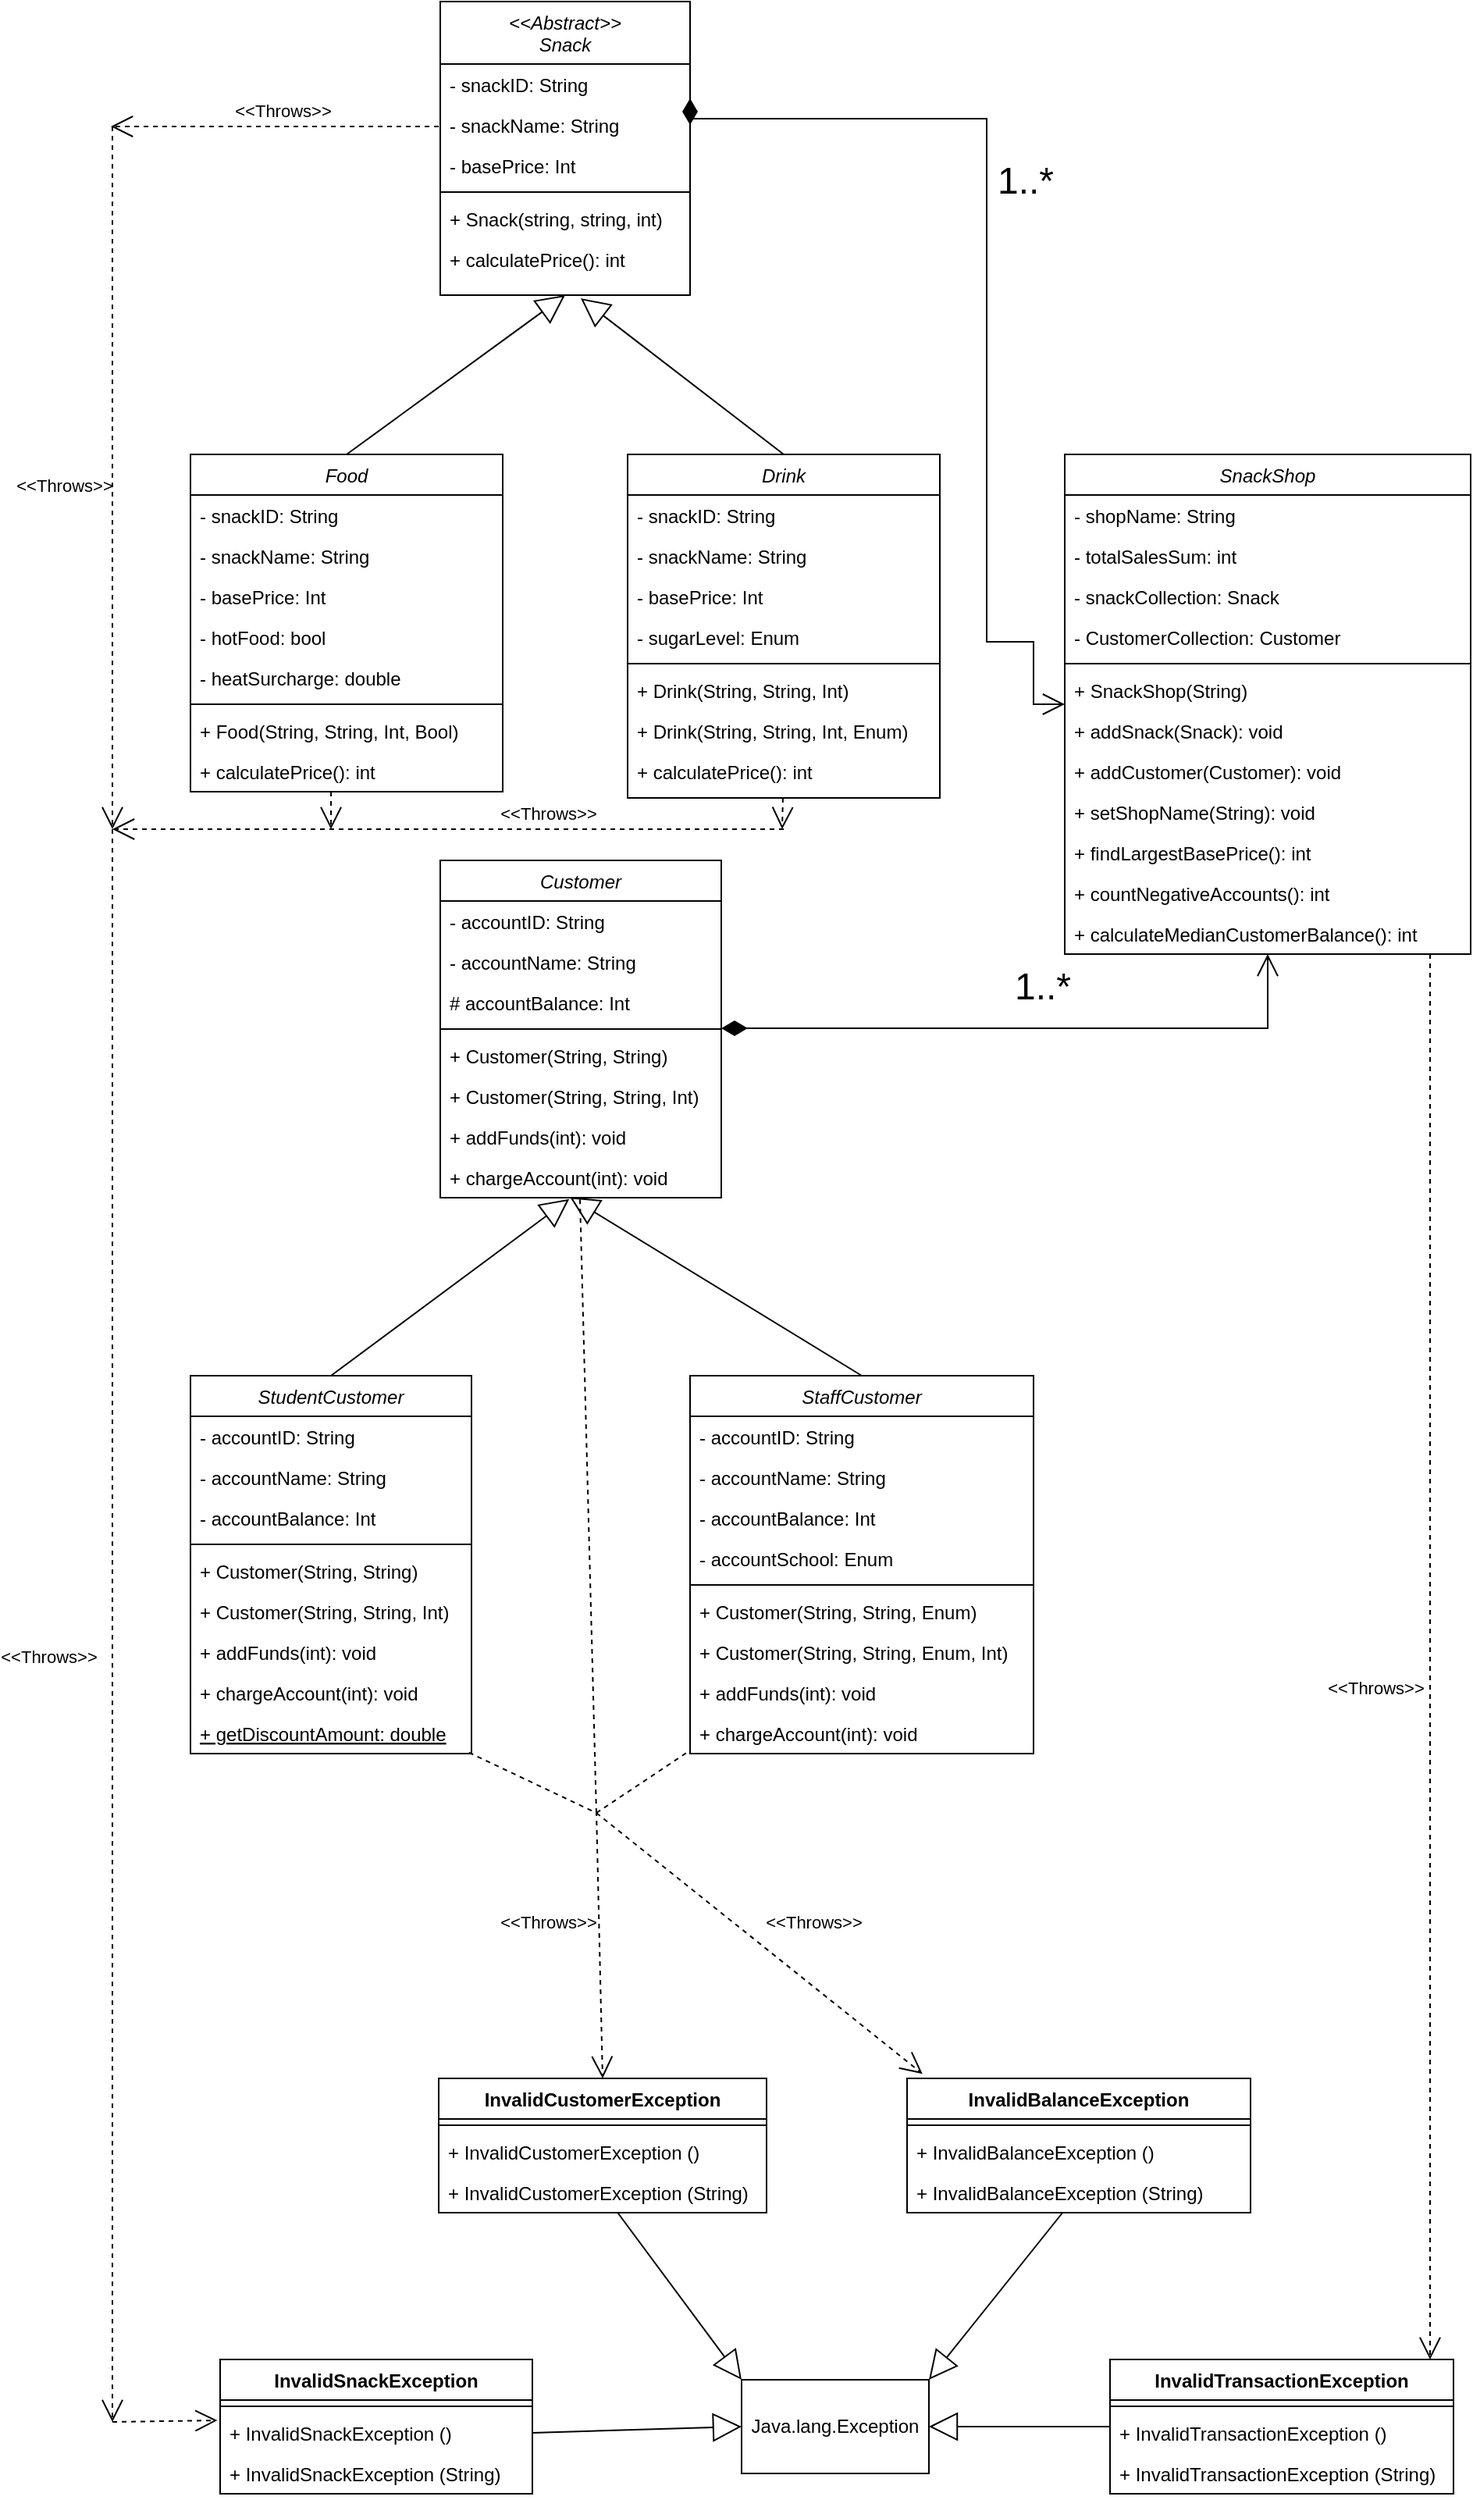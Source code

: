 <mxfile version="24.3.0" type="device">
  <diagram id="C5RBs43oDa-KdzZeNtuy" name="Page-1">
    <mxGraphModel dx="1009" dy="638" grid="1" gridSize="10" guides="1" tooltips="1" connect="1" arrows="1" fold="1" page="1" pageScale="1" pageWidth="1169" pageHeight="1654" math="0" shadow="0">
      <root>
        <mxCell id="WIyWlLk6GJQsqaUBKTNV-0" />
        <mxCell id="WIyWlLk6GJQsqaUBKTNV-1" parent="WIyWlLk6GJQsqaUBKTNV-0" />
        <mxCell id="zkfFHV4jXpPFQw0GAbJ--0" value="&lt;&lt;Abstract&gt;&gt;&#xa;Snack" style="swimlane;fontStyle=2;align=center;verticalAlign=top;childLayout=stackLayout;horizontal=1;startSize=40;horizontalStack=0;resizeParent=1;resizeLast=0;collapsible=1;marginBottom=0;rounded=0;shadow=0;strokeWidth=1;labelBackgroundColor=none;" parent="WIyWlLk6GJQsqaUBKTNV-1" vertex="1">
          <mxGeometry x="431" y="10" width="160" height="188" as="geometry">
            <mxRectangle x="230" y="140" width="160" height="26" as="alternateBounds" />
          </mxGeometry>
        </mxCell>
        <mxCell id="zkfFHV4jXpPFQw0GAbJ--2" value="- snackID: String" style="text;align=left;verticalAlign=top;spacingLeft=4;spacingRight=4;overflow=hidden;rotatable=0;points=[[0,0.5],[1,0.5]];portConstraint=eastwest;rounded=0;shadow=0;html=0;labelBackgroundColor=none;" parent="zkfFHV4jXpPFQw0GAbJ--0" vertex="1">
          <mxGeometry y="40" width="160" height="26" as="geometry" />
        </mxCell>
        <mxCell id="7hJ0WHRFvKS6Yq4wHTg0-6" value="- snackName: String" style="text;align=left;verticalAlign=top;spacingLeft=4;spacingRight=4;overflow=hidden;rotatable=0;points=[[0,0.5],[1,0.5]];portConstraint=eastwest;rounded=0;shadow=0;html=0;labelBackgroundColor=none;" parent="zkfFHV4jXpPFQw0GAbJ--0" vertex="1">
          <mxGeometry y="66" width="160" height="26" as="geometry" />
        </mxCell>
        <mxCell id="zkfFHV4jXpPFQw0GAbJ--3" value="- basePrice: Int" style="text;align=left;verticalAlign=top;spacingLeft=4;spacingRight=4;overflow=hidden;rotatable=0;points=[[0,0.5],[1,0.5]];portConstraint=eastwest;rounded=0;shadow=0;html=0;labelBackgroundColor=none;" parent="zkfFHV4jXpPFQw0GAbJ--0" vertex="1">
          <mxGeometry y="92" width="160" height="26" as="geometry" />
        </mxCell>
        <mxCell id="zkfFHV4jXpPFQw0GAbJ--4" value="" style="line;html=1;strokeWidth=1;align=left;verticalAlign=middle;spacingTop=-1;spacingLeft=3;spacingRight=3;rotatable=0;labelPosition=right;points=[];portConstraint=eastwest;labelBackgroundColor=none;" parent="zkfFHV4jXpPFQw0GAbJ--0" vertex="1">
          <mxGeometry y="118" width="160" height="8" as="geometry" />
        </mxCell>
        <mxCell id="7hJ0WHRFvKS6Yq4wHTg0-8" value="+ Snack(string, string, int)" style="text;align=left;verticalAlign=top;spacingLeft=4;spacingRight=4;overflow=hidden;rotatable=0;points=[[0,0.5],[1,0.5]];portConstraint=eastwest;labelBackgroundColor=none;" parent="zkfFHV4jXpPFQw0GAbJ--0" vertex="1">
          <mxGeometry y="126" width="160" height="26" as="geometry" />
        </mxCell>
        <mxCell id="7hJ0WHRFvKS6Yq4wHTg0-10" value="+ calculatePrice(): int" style="text;align=left;verticalAlign=top;spacingLeft=4;spacingRight=4;overflow=hidden;rotatable=0;points=[[0,0.5],[1,0.5]];portConstraint=eastwest;labelBackgroundColor=none;" parent="zkfFHV4jXpPFQw0GAbJ--0" vertex="1">
          <mxGeometry y="152" width="160" height="26" as="geometry" />
        </mxCell>
        <mxCell id="7hJ0WHRFvKS6Yq4wHTg0-11" value="Food" style="swimlane;fontStyle=2;align=center;verticalAlign=top;childLayout=stackLayout;horizontal=1;startSize=26;horizontalStack=0;resizeParent=1;resizeLast=0;collapsible=1;marginBottom=0;rounded=0;shadow=0;strokeWidth=1;labelBackgroundColor=none;" parent="WIyWlLk6GJQsqaUBKTNV-1" vertex="1">
          <mxGeometry x="271" y="300" width="200" height="216" as="geometry">
            <mxRectangle x="230" y="140" width="160" height="26" as="alternateBounds" />
          </mxGeometry>
        </mxCell>
        <mxCell id="7hJ0WHRFvKS6Yq4wHTg0-12" value="- snackID: String" style="text;align=left;verticalAlign=top;spacingLeft=4;spacingRight=4;overflow=hidden;rotatable=0;points=[[0,0.5],[1,0.5]];portConstraint=eastwest;rounded=0;shadow=0;html=0;labelBackgroundColor=none;" parent="7hJ0WHRFvKS6Yq4wHTg0-11" vertex="1">
          <mxGeometry y="26" width="200" height="26" as="geometry" />
        </mxCell>
        <mxCell id="7hJ0WHRFvKS6Yq4wHTg0-13" value="- snackName: String" style="text;align=left;verticalAlign=top;spacingLeft=4;spacingRight=4;overflow=hidden;rotatable=0;points=[[0,0.5],[1,0.5]];portConstraint=eastwest;rounded=0;shadow=0;html=0;labelBackgroundColor=none;" parent="7hJ0WHRFvKS6Yq4wHTg0-11" vertex="1">
          <mxGeometry y="52" width="200" height="26" as="geometry" />
        </mxCell>
        <mxCell id="7hJ0WHRFvKS6Yq4wHTg0-30" value="- basePrice: Int" style="text;align=left;verticalAlign=top;spacingLeft=4;spacingRight=4;overflow=hidden;rotatable=0;points=[[0,0.5],[1,0.5]];portConstraint=eastwest;rounded=0;shadow=0;html=0;labelBackgroundColor=none;" parent="7hJ0WHRFvKS6Yq4wHTg0-11" vertex="1">
          <mxGeometry y="78" width="200" height="26" as="geometry" />
        </mxCell>
        <mxCell id="7hJ0WHRFvKS6Yq4wHTg0-31" value="- hotFood: bool" style="text;align=left;verticalAlign=top;spacingLeft=4;spacingRight=4;overflow=hidden;rotatable=0;points=[[0,0.5],[1,0.5]];portConstraint=eastwest;rounded=0;shadow=0;html=0;labelBackgroundColor=none;" parent="7hJ0WHRFvKS6Yq4wHTg0-11" vertex="1">
          <mxGeometry y="104" width="200" height="26" as="geometry" />
        </mxCell>
        <mxCell id="7hJ0WHRFvKS6Yq4wHTg0-14" value="- heatSurcharge: double" style="text;align=left;verticalAlign=top;spacingLeft=4;spacingRight=4;overflow=hidden;rotatable=0;points=[[0,0.5],[1,0.5]];portConstraint=eastwest;rounded=0;shadow=0;html=0;labelBackgroundColor=none;" parent="7hJ0WHRFvKS6Yq4wHTg0-11" vertex="1">
          <mxGeometry y="130" width="200" height="26" as="geometry" />
        </mxCell>
        <mxCell id="7hJ0WHRFvKS6Yq4wHTg0-15" value="" style="line;html=1;strokeWidth=1;align=left;verticalAlign=middle;spacingTop=-1;spacingLeft=3;spacingRight=3;rotatable=0;labelPosition=right;points=[];portConstraint=eastwest;labelBackgroundColor=none;" parent="7hJ0WHRFvKS6Yq4wHTg0-11" vertex="1">
          <mxGeometry y="156" width="200" height="8" as="geometry" />
        </mxCell>
        <mxCell id="7hJ0WHRFvKS6Yq4wHTg0-16" value="+ Food(String, String, Int, Bool)" style="text;align=left;verticalAlign=top;spacingLeft=4;spacingRight=4;overflow=hidden;rotatable=0;points=[[0,0.5],[1,0.5]];portConstraint=eastwest;labelBackgroundColor=none;" parent="7hJ0WHRFvKS6Yq4wHTg0-11" vertex="1">
          <mxGeometry y="164" width="200" height="26" as="geometry" />
        </mxCell>
        <mxCell id="7hJ0WHRFvKS6Yq4wHTg0-34" value="+ calculatePrice(): int" style="text;align=left;verticalAlign=top;spacingLeft=4;spacingRight=4;overflow=hidden;rotatable=0;points=[[0,0.5],[1,0.5]];portConstraint=eastwest;labelBackgroundColor=none;" parent="7hJ0WHRFvKS6Yq4wHTg0-11" vertex="1">
          <mxGeometry y="190" width="200" height="26" as="geometry" />
        </mxCell>
        <mxCell id="7hJ0WHRFvKS6Yq4wHTg0-20" value="" style="endArrow=block;endSize=16;endFill=0;html=1;rounded=0;entryX=0.5;entryY=1;entryDx=0;entryDy=0;exitX=0.5;exitY=0;exitDx=0;exitDy=0;labelBackgroundColor=none;fontColor=default;" parent="WIyWlLk6GJQsqaUBKTNV-1" source="7hJ0WHRFvKS6Yq4wHTg0-11" target="zkfFHV4jXpPFQw0GAbJ--0" edge="1">
          <mxGeometry x="0.744" y="-39" width="160" relative="1" as="geometry">
            <mxPoint x="421" y="250" as="sourcePoint" />
            <mxPoint x="581" y="250" as="targetPoint" />
            <Array as="points" />
            <mxPoint as="offset" />
          </mxGeometry>
        </mxCell>
        <mxCell id="7hJ0WHRFvKS6Yq4wHTg0-21" value="Drink" style="swimlane;fontStyle=2;align=center;verticalAlign=top;childLayout=stackLayout;horizontal=1;startSize=26;horizontalStack=0;resizeParent=1;resizeLast=0;collapsible=1;marginBottom=0;rounded=0;shadow=0;strokeWidth=1;labelBackgroundColor=none;" parent="WIyWlLk6GJQsqaUBKTNV-1" vertex="1">
          <mxGeometry x="551" y="300" width="200" height="220" as="geometry">
            <mxRectangle x="230" y="140" width="160" height="26" as="alternateBounds" />
          </mxGeometry>
        </mxCell>
        <mxCell id="7hJ0WHRFvKS6Yq4wHTg0-22" value="- snackID: String" style="text;align=left;verticalAlign=top;spacingLeft=4;spacingRight=4;overflow=hidden;rotatable=0;points=[[0,0.5],[1,0.5]];portConstraint=eastwest;rounded=0;shadow=0;html=0;labelBackgroundColor=none;" parent="7hJ0WHRFvKS6Yq4wHTg0-21" vertex="1">
          <mxGeometry y="26" width="200" height="26" as="geometry" />
        </mxCell>
        <mxCell id="7hJ0WHRFvKS6Yq4wHTg0-23" value="- snackName: String" style="text;align=left;verticalAlign=top;spacingLeft=4;spacingRight=4;overflow=hidden;rotatable=0;points=[[0,0.5],[1,0.5]];portConstraint=eastwest;rounded=0;shadow=0;html=0;labelBackgroundColor=none;" parent="7hJ0WHRFvKS6Yq4wHTg0-21" vertex="1">
          <mxGeometry y="52" width="200" height="26" as="geometry" />
        </mxCell>
        <mxCell id="7hJ0WHRFvKS6Yq4wHTg0-29" value="- basePrice: Int" style="text;align=left;verticalAlign=top;spacingLeft=4;spacingRight=4;overflow=hidden;rotatable=0;points=[[0,0.5],[1,0.5]];portConstraint=eastwest;rounded=0;shadow=0;html=0;labelBackgroundColor=none;" parent="7hJ0WHRFvKS6Yq4wHTg0-21" vertex="1">
          <mxGeometry y="78" width="200" height="26" as="geometry" />
        </mxCell>
        <mxCell id="7hJ0WHRFvKS6Yq4wHTg0-24" value="- sugarLevel: Enum" style="text;align=left;verticalAlign=top;spacingLeft=4;spacingRight=4;overflow=hidden;rotatable=0;points=[[0,0.5],[1,0.5]];portConstraint=eastwest;rounded=0;shadow=0;html=0;labelBackgroundColor=none;" parent="7hJ0WHRFvKS6Yq4wHTg0-21" vertex="1">
          <mxGeometry y="104" width="200" height="26" as="geometry" />
        </mxCell>
        <mxCell id="7hJ0WHRFvKS6Yq4wHTg0-25" value="" style="line;html=1;strokeWidth=1;align=left;verticalAlign=middle;spacingTop=-1;spacingLeft=3;spacingRight=3;rotatable=0;labelPosition=right;points=[];portConstraint=eastwest;labelBackgroundColor=none;" parent="7hJ0WHRFvKS6Yq4wHTg0-21" vertex="1">
          <mxGeometry y="130" width="200" height="8" as="geometry" />
        </mxCell>
        <mxCell id="7hJ0WHRFvKS6Yq4wHTg0-32" value="+ Drink(String, String, Int)" style="text;align=left;verticalAlign=top;spacingLeft=4;spacingRight=4;overflow=hidden;rotatable=0;points=[[0,0.5],[1,0.5]];portConstraint=eastwest;labelBackgroundColor=none;" parent="7hJ0WHRFvKS6Yq4wHTg0-21" vertex="1">
          <mxGeometry y="138" width="200" height="26" as="geometry" />
        </mxCell>
        <mxCell id="7hJ0WHRFvKS6Yq4wHTg0-33" value="+ Drink(String, String, Int, Enum)" style="text;align=left;verticalAlign=top;spacingLeft=4;spacingRight=4;overflow=hidden;rotatable=0;points=[[0,0.5],[1,0.5]];portConstraint=eastwest;labelBackgroundColor=none;" parent="7hJ0WHRFvKS6Yq4wHTg0-21" vertex="1">
          <mxGeometry y="164" width="200" height="26" as="geometry" />
        </mxCell>
        <mxCell id="7hJ0WHRFvKS6Yq4wHTg0-26" value="+ calculatePrice(): int" style="text;align=left;verticalAlign=top;spacingLeft=4;spacingRight=4;overflow=hidden;rotatable=0;points=[[0,0.5],[1,0.5]];portConstraint=eastwest;labelBackgroundColor=none;" parent="7hJ0WHRFvKS6Yq4wHTg0-21" vertex="1">
          <mxGeometry y="190" width="200" height="26" as="geometry" />
        </mxCell>
        <mxCell id="7hJ0WHRFvKS6Yq4wHTg0-28" value="" style="endArrow=block;endSize=16;endFill=0;html=1;rounded=0;exitX=0.5;exitY=0;exitDx=0;exitDy=0;labelBackgroundColor=none;fontColor=default;" parent="WIyWlLk6GJQsqaUBKTNV-1" source="7hJ0WHRFvKS6Yq4wHTg0-21" edge="1">
          <mxGeometry x="0.744" y="-39" width="160" relative="1" as="geometry">
            <mxPoint x="641" y="250" as="sourcePoint" />
            <mxPoint x="521" y="200" as="targetPoint" />
            <Array as="points" />
            <mxPoint as="offset" />
          </mxGeometry>
        </mxCell>
        <mxCell id="7hJ0WHRFvKS6Yq4wHTg0-50" value="Customer" style="swimlane;fontStyle=2;align=center;verticalAlign=top;childLayout=stackLayout;horizontal=1;startSize=26;horizontalStack=0;resizeParent=1;resizeLast=0;collapsible=1;marginBottom=0;rounded=0;shadow=0;strokeWidth=1;labelBackgroundColor=none;" parent="WIyWlLk6GJQsqaUBKTNV-1" vertex="1">
          <mxGeometry x="431" y="560" width="180" height="216" as="geometry">
            <mxRectangle x="230" y="140" width="160" height="26" as="alternateBounds" />
          </mxGeometry>
        </mxCell>
        <mxCell id="7hJ0WHRFvKS6Yq4wHTg0-51" value="- accountID: String" style="text;align=left;verticalAlign=top;spacingLeft=4;spacingRight=4;overflow=hidden;rotatable=0;points=[[0,0.5],[1,0.5]];portConstraint=eastwest;rounded=0;shadow=0;html=0;labelBackgroundColor=none;" parent="7hJ0WHRFvKS6Yq4wHTg0-50" vertex="1">
          <mxGeometry y="26" width="180" height="26" as="geometry" />
        </mxCell>
        <mxCell id="7hJ0WHRFvKS6Yq4wHTg0-52" value="- accountName: String" style="text;align=left;verticalAlign=top;spacingLeft=4;spacingRight=4;overflow=hidden;rotatable=0;points=[[0,0.5],[1,0.5]];portConstraint=eastwest;rounded=0;shadow=0;html=0;labelBackgroundColor=none;" parent="7hJ0WHRFvKS6Yq4wHTg0-50" vertex="1">
          <mxGeometry y="52" width="180" height="26" as="geometry" />
        </mxCell>
        <mxCell id="7hJ0WHRFvKS6Yq4wHTg0-53" value="# accountBalance: Int" style="text;align=left;verticalAlign=top;spacingLeft=4;spacingRight=4;overflow=hidden;rotatable=0;points=[[0,0.5],[1,0.5]];portConstraint=eastwest;rounded=0;shadow=0;html=0;labelBackgroundColor=none;" parent="7hJ0WHRFvKS6Yq4wHTg0-50" vertex="1">
          <mxGeometry y="78" width="180" height="26" as="geometry" />
        </mxCell>
        <mxCell id="7hJ0WHRFvKS6Yq4wHTg0-54" value="" style="line;html=1;strokeWidth=1;align=left;verticalAlign=middle;spacingTop=-1;spacingLeft=3;spacingRight=3;rotatable=0;labelPosition=right;points=[];portConstraint=eastwest;labelBackgroundColor=none;" parent="7hJ0WHRFvKS6Yq4wHTg0-50" vertex="1">
          <mxGeometry y="104" width="180" height="8" as="geometry" />
        </mxCell>
        <mxCell id="7hJ0WHRFvKS6Yq4wHTg0-55" value="+ Customer(String, String)" style="text;align=left;verticalAlign=top;spacingLeft=4;spacingRight=4;overflow=hidden;rotatable=0;points=[[0,0.5],[1,0.5]];portConstraint=eastwest;labelBackgroundColor=none;" parent="7hJ0WHRFvKS6Yq4wHTg0-50" vertex="1">
          <mxGeometry y="112" width="180" height="26" as="geometry" />
        </mxCell>
        <mxCell id="7hJ0WHRFvKS6Yq4wHTg0-57" value="+ Customer(String, String, Int)" style="text;align=left;verticalAlign=top;spacingLeft=4;spacingRight=4;overflow=hidden;rotatable=0;points=[[0,0.5],[1,0.5]];portConstraint=eastwest;labelBackgroundColor=none;" parent="7hJ0WHRFvKS6Yq4wHTg0-50" vertex="1">
          <mxGeometry y="138" width="180" height="26" as="geometry" />
        </mxCell>
        <mxCell id="7hJ0WHRFvKS6Yq4wHTg0-56" value="+ addFunds(int): void" style="text;align=left;verticalAlign=top;spacingLeft=4;spacingRight=4;overflow=hidden;rotatable=0;points=[[0,0.5],[1,0.5]];portConstraint=eastwest;labelBackgroundColor=none;" parent="7hJ0WHRFvKS6Yq4wHTg0-50" vertex="1">
          <mxGeometry y="164" width="180" height="26" as="geometry" />
        </mxCell>
        <mxCell id="7hJ0WHRFvKS6Yq4wHTg0-58" value="+ chargeAccount(int): void" style="text;align=left;verticalAlign=top;spacingLeft=4;spacingRight=4;overflow=hidden;rotatable=0;points=[[0,0.5],[1,0.5]];portConstraint=eastwest;labelBackgroundColor=none;" parent="7hJ0WHRFvKS6Yq4wHTg0-50" vertex="1">
          <mxGeometry y="190" width="180" height="26" as="geometry" />
        </mxCell>
        <mxCell id="0g4yQ5pLZ2fVyp3Vq_2e-0" value="StudentCustomer&#xa;" style="swimlane;fontStyle=2;align=center;verticalAlign=top;childLayout=stackLayout;horizontal=1;startSize=26;horizontalStack=0;resizeParent=1;resizeLast=0;collapsible=1;marginBottom=0;rounded=0;shadow=0;strokeWidth=1;labelBackgroundColor=none;" parent="WIyWlLk6GJQsqaUBKTNV-1" vertex="1">
          <mxGeometry x="271" y="890" width="180" height="242" as="geometry">
            <mxRectangle x="230" y="140" width="160" height="26" as="alternateBounds" />
          </mxGeometry>
        </mxCell>
        <mxCell id="0g4yQ5pLZ2fVyp3Vq_2e-1" value="- accountID: String" style="text;align=left;verticalAlign=top;spacingLeft=4;spacingRight=4;overflow=hidden;rotatable=0;points=[[0,0.5],[1,0.5]];portConstraint=eastwest;rounded=0;shadow=0;html=0;labelBackgroundColor=none;" parent="0g4yQ5pLZ2fVyp3Vq_2e-0" vertex="1">
          <mxGeometry y="26" width="180" height="26" as="geometry" />
        </mxCell>
        <mxCell id="0g4yQ5pLZ2fVyp3Vq_2e-2" value="- accountName: String" style="text;align=left;verticalAlign=top;spacingLeft=4;spacingRight=4;overflow=hidden;rotatable=0;points=[[0,0.5],[1,0.5]];portConstraint=eastwest;rounded=0;shadow=0;html=0;labelBackgroundColor=none;" parent="0g4yQ5pLZ2fVyp3Vq_2e-0" vertex="1">
          <mxGeometry y="52" width="180" height="26" as="geometry" />
        </mxCell>
        <mxCell id="0g4yQ5pLZ2fVyp3Vq_2e-3" value="- accountBalance: Int" style="text;align=left;verticalAlign=top;spacingLeft=4;spacingRight=4;overflow=hidden;rotatable=0;points=[[0,0.5],[1,0.5]];portConstraint=eastwest;rounded=0;shadow=0;html=0;labelBackgroundColor=none;" parent="0g4yQ5pLZ2fVyp3Vq_2e-0" vertex="1">
          <mxGeometry y="78" width="180" height="26" as="geometry" />
        </mxCell>
        <mxCell id="0g4yQ5pLZ2fVyp3Vq_2e-4" value="" style="line;html=1;strokeWidth=1;align=left;verticalAlign=middle;spacingTop=-1;spacingLeft=3;spacingRight=3;rotatable=0;labelPosition=right;points=[];portConstraint=eastwest;labelBackgroundColor=none;" parent="0g4yQ5pLZ2fVyp3Vq_2e-0" vertex="1">
          <mxGeometry y="104" width="180" height="8" as="geometry" />
        </mxCell>
        <mxCell id="0g4yQ5pLZ2fVyp3Vq_2e-5" value="+ Customer(String, String)" style="text;align=left;verticalAlign=top;spacingLeft=4;spacingRight=4;overflow=hidden;rotatable=0;points=[[0,0.5],[1,0.5]];portConstraint=eastwest;labelBackgroundColor=none;" parent="0g4yQ5pLZ2fVyp3Vq_2e-0" vertex="1">
          <mxGeometry y="112" width="180" height="26" as="geometry" />
        </mxCell>
        <mxCell id="0g4yQ5pLZ2fVyp3Vq_2e-6" value="+ Customer(String, String, Int)" style="text;align=left;verticalAlign=top;spacingLeft=4;spacingRight=4;overflow=hidden;rotatable=0;points=[[0,0.5],[1,0.5]];portConstraint=eastwest;labelBackgroundColor=none;" parent="0g4yQ5pLZ2fVyp3Vq_2e-0" vertex="1">
          <mxGeometry y="138" width="180" height="26" as="geometry" />
        </mxCell>
        <mxCell id="0g4yQ5pLZ2fVyp3Vq_2e-7" value="+ addFunds(int): void" style="text;align=left;verticalAlign=top;spacingLeft=4;spacingRight=4;overflow=hidden;rotatable=0;points=[[0,0.5],[1,0.5]];portConstraint=eastwest;labelBackgroundColor=none;" parent="0g4yQ5pLZ2fVyp3Vq_2e-0" vertex="1">
          <mxGeometry y="164" width="180" height="26" as="geometry" />
        </mxCell>
        <mxCell id="0g4yQ5pLZ2fVyp3Vq_2e-19" value="+ chargeAccount(int): void" style="text;align=left;verticalAlign=top;spacingLeft=4;spacingRight=4;overflow=hidden;rotatable=0;points=[[0,0.5],[1,0.5]];portConstraint=eastwest;labelBackgroundColor=none;" parent="0g4yQ5pLZ2fVyp3Vq_2e-0" vertex="1">
          <mxGeometry y="190" width="180" height="26" as="geometry" />
        </mxCell>
        <mxCell id="0g4yQ5pLZ2fVyp3Vq_2e-8" value="+ getDiscountAmount: double" style="text;align=left;verticalAlign=top;spacingLeft=4;spacingRight=4;overflow=hidden;rotatable=0;points=[[0,0.5],[1,0.5]];portConstraint=eastwest;fontStyle=4;labelBackgroundColor=none;" parent="0g4yQ5pLZ2fVyp3Vq_2e-0" vertex="1">
          <mxGeometry y="216" width="180" height="26" as="geometry" />
        </mxCell>
        <mxCell id="0g4yQ5pLZ2fVyp3Vq_2e-9" value="" style="endArrow=block;endSize=16;endFill=0;html=1;rounded=0;entryX=0.459;entryY=1.033;entryDx=0;entryDy=0;exitX=0.5;exitY=0;exitDx=0;exitDy=0;entryPerimeter=0;labelBackgroundColor=none;fontColor=default;" parent="WIyWlLk6GJQsqaUBKTNV-1" source="0g4yQ5pLZ2fVyp3Vq_2e-0" target="7hJ0WHRFvKS6Yq4wHTg0-58" edge="1">
          <mxGeometry x="0.744" y="-39" width="160" relative="1" as="geometry">
            <mxPoint x="261" y="790" as="sourcePoint" />
            <mxPoint x="401" y="680" as="targetPoint" />
            <Array as="points" />
            <mxPoint as="offset" />
          </mxGeometry>
        </mxCell>
        <mxCell id="0g4yQ5pLZ2fVyp3Vq_2e-10" value="StaffCustomer&#xa;" style="swimlane;fontStyle=2;align=center;verticalAlign=top;childLayout=stackLayout;horizontal=1;startSize=26;horizontalStack=0;resizeParent=1;resizeLast=0;collapsible=1;marginBottom=0;rounded=0;shadow=0;strokeWidth=1;labelBackgroundColor=none;" parent="WIyWlLk6GJQsqaUBKTNV-1" vertex="1">
          <mxGeometry x="591" y="890" width="220" height="242" as="geometry">
            <mxRectangle x="230" y="140" width="160" height="26" as="alternateBounds" />
          </mxGeometry>
        </mxCell>
        <mxCell id="0g4yQ5pLZ2fVyp3Vq_2e-11" value="- accountID: String" style="text;align=left;verticalAlign=top;spacingLeft=4;spacingRight=4;overflow=hidden;rotatable=0;points=[[0,0.5],[1,0.5]];portConstraint=eastwest;rounded=0;shadow=0;html=0;labelBackgroundColor=none;" parent="0g4yQ5pLZ2fVyp3Vq_2e-10" vertex="1">
          <mxGeometry y="26" width="220" height="26" as="geometry" />
        </mxCell>
        <mxCell id="0g4yQ5pLZ2fVyp3Vq_2e-12" value="- accountName: String" style="text;align=left;verticalAlign=top;spacingLeft=4;spacingRight=4;overflow=hidden;rotatable=0;points=[[0,0.5],[1,0.5]];portConstraint=eastwest;rounded=0;shadow=0;html=0;labelBackgroundColor=none;" parent="0g4yQ5pLZ2fVyp3Vq_2e-10" vertex="1">
          <mxGeometry y="52" width="220" height="26" as="geometry" />
        </mxCell>
        <mxCell id="0g4yQ5pLZ2fVyp3Vq_2e-13" value="- accountBalance: Int" style="text;align=left;verticalAlign=top;spacingLeft=4;spacingRight=4;overflow=hidden;rotatable=0;points=[[0,0.5],[1,0.5]];portConstraint=eastwest;rounded=0;shadow=0;html=0;labelBackgroundColor=none;" parent="0g4yQ5pLZ2fVyp3Vq_2e-10" vertex="1">
          <mxGeometry y="78" width="220" height="26" as="geometry" />
        </mxCell>
        <mxCell id="0g4yQ5pLZ2fVyp3Vq_2e-21" value="- accountSchool: Enum" style="text;align=left;verticalAlign=top;spacingLeft=4;spacingRight=4;overflow=hidden;rotatable=0;points=[[0,0.5],[1,0.5]];portConstraint=eastwest;rounded=0;shadow=0;html=0;labelBackgroundColor=none;" parent="0g4yQ5pLZ2fVyp3Vq_2e-10" vertex="1">
          <mxGeometry y="104" width="220" height="26" as="geometry" />
        </mxCell>
        <mxCell id="0g4yQ5pLZ2fVyp3Vq_2e-14" value="" style="line;html=1;strokeWidth=1;align=left;verticalAlign=middle;spacingTop=-1;spacingLeft=3;spacingRight=3;rotatable=0;labelPosition=right;points=[];portConstraint=eastwest;labelBackgroundColor=none;" parent="0g4yQ5pLZ2fVyp3Vq_2e-10" vertex="1">
          <mxGeometry y="130" width="220" height="8" as="geometry" />
        </mxCell>
        <mxCell id="0g4yQ5pLZ2fVyp3Vq_2e-15" value="+ Customer(String, String, Enum)" style="text;align=left;verticalAlign=top;spacingLeft=4;spacingRight=4;overflow=hidden;rotatable=0;points=[[0,0.5],[1,0.5]];portConstraint=eastwest;labelBackgroundColor=none;" parent="0g4yQ5pLZ2fVyp3Vq_2e-10" vertex="1">
          <mxGeometry y="138" width="220" height="26" as="geometry" />
        </mxCell>
        <mxCell id="0g4yQ5pLZ2fVyp3Vq_2e-16" value="+ Customer(String, String, Enum, Int)" style="text;align=left;verticalAlign=top;spacingLeft=4;spacingRight=4;overflow=hidden;rotatable=0;points=[[0,0.5],[1,0.5]];portConstraint=eastwest;labelBackgroundColor=none;" parent="0g4yQ5pLZ2fVyp3Vq_2e-10" vertex="1">
          <mxGeometry y="164" width="220" height="26" as="geometry" />
        </mxCell>
        <mxCell id="0g4yQ5pLZ2fVyp3Vq_2e-17" value="+ addFunds(int): void" style="text;align=left;verticalAlign=top;spacingLeft=4;spacingRight=4;overflow=hidden;rotatable=0;points=[[0,0.5],[1,0.5]];portConstraint=eastwest;labelBackgroundColor=none;" parent="0g4yQ5pLZ2fVyp3Vq_2e-10" vertex="1">
          <mxGeometry y="190" width="220" height="26" as="geometry" />
        </mxCell>
        <mxCell id="0g4yQ5pLZ2fVyp3Vq_2e-18" value="+ chargeAccount(int): void" style="text;align=left;verticalAlign=top;spacingLeft=4;spacingRight=4;overflow=hidden;rotatable=0;points=[[0,0.5],[1,0.5]];portConstraint=eastwest;labelBackgroundColor=none;" parent="0g4yQ5pLZ2fVyp3Vq_2e-10" vertex="1">
          <mxGeometry y="216" width="220" height="26" as="geometry" />
        </mxCell>
        <mxCell id="0g4yQ5pLZ2fVyp3Vq_2e-20" value="" style="endArrow=block;endSize=16;endFill=0;html=1;rounded=0;exitX=0.5;exitY=0;exitDx=0;exitDy=0;entryX=0.462;entryY=0.989;entryDx=0;entryDy=0;entryPerimeter=0;labelBackgroundColor=none;fontColor=default;" parent="WIyWlLk6GJQsqaUBKTNV-1" source="0g4yQ5pLZ2fVyp3Vq_2e-10" target="7hJ0WHRFvKS6Yq4wHTg0-58" edge="1">
          <mxGeometry x="0.744" y="-39" width="160" relative="1" as="geometry">
            <mxPoint x="511" y="903" as="sourcePoint" />
            <mxPoint x="521" y="800" as="targetPoint" />
            <Array as="points" />
            <mxPoint as="offset" />
          </mxGeometry>
        </mxCell>
        <mxCell id="0g4yQ5pLZ2fVyp3Vq_2e-22" value="SnackShop" style="swimlane;fontStyle=2;align=center;verticalAlign=top;childLayout=stackLayout;horizontal=1;startSize=26;horizontalStack=0;resizeParent=1;resizeLast=0;collapsible=1;marginBottom=0;rounded=0;shadow=0;strokeWidth=1;labelBackgroundColor=none;" parent="WIyWlLk6GJQsqaUBKTNV-1" vertex="1">
          <mxGeometry x="831" y="300" width="260" height="320" as="geometry">
            <mxRectangle x="230" y="140" width="160" height="26" as="alternateBounds" />
          </mxGeometry>
        </mxCell>
        <mxCell id="0g4yQ5pLZ2fVyp3Vq_2e-23" value="- shopName: String" style="text;align=left;verticalAlign=top;spacingLeft=4;spacingRight=4;overflow=hidden;rotatable=0;points=[[0,0.5],[1,0.5]];portConstraint=eastwest;rounded=0;shadow=0;html=0;labelBackgroundColor=none;" parent="0g4yQ5pLZ2fVyp3Vq_2e-22" vertex="1">
          <mxGeometry y="26" width="260" height="26" as="geometry" />
        </mxCell>
        <mxCell id="0g4yQ5pLZ2fVyp3Vq_2e-24" value="- totalSalesSum: int" style="text;align=left;verticalAlign=top;spacingLeft=4;spacingRight=4;overflow=hidden;rotatable=0;points=[[0,0.5],[1,0.5]];portConstraint=eastwest;rounded=0;shadow=0;html=0;labelBackgroundColor=none;" parent="0g4yQ5pLZ2fVyp3Vq_2e-22" vertex="1">
          <mxGeometry y="52" width="260" height="26" as="geometry" />
        </mxCell>
        <mxCell id="0g4yQ5pLZ2fVyp3Vq_2e-25" value="- snackCollection: Snack" style="text;align=left;verticalAlign=top;spacingLeft=4;spacingRight=4;overflow=hidden;rotatable=0;points=[[0,0.5],[1,0.5]];portConstraint=eastwest;rounded=0;shadow=0;html=0;labelBackgroundColor=none;" parent="0g4yQ5pLZ2fVyp3Vq_2e-22" vertex="1">
          <mxGeometry y="78" width="260" height="26" as="geometry" />
        </mxCell>
        <mxCell id="0g4yQ5pLZ2fVyp3Vq_2e-33" value="- CustomerCollection: Customer" style="text;align=left;verticalAlign=top;spacingLeft=4;spacingRight=4;overflow=hidden;rotatable=0;points=[[0,0.5],[1,0.5]];portConstraint=eastwest;rounded=0;shadow=0;html=0;labelBackgroundColor=none;" parent="0g4yQ5pLZ2fVyp3Vq_2e-22" vertex="1">
          <mxGeometry y="104" width="260" height="26" as="geometry" />
        </mxCell>
        <mxCell id="0g4yQ5pLZ2fVyp3Vq_2e-26" value="" style="line;html=1;strokeWidth=1;align=left;verticalAlign=middle;spacingTop=-1;spacingLeft=3;spacingRight=3;rotatable=0;labelPosition=right;points=[];portConstraint=eastwest;labelBackgroundColor=none;" parent="0g4yQ5pLZ2fVyp3Vq_2e-22" vertex="1">
          <mxGeometry y="130" width="260" height="8" as="geometry" />
        </mxCell>
        <mxCell id="0g4yQ5pLZ2fVyp3Vq_2e-28" value="+ SnackShop(String)" style="text;align=left;verticalAlign=top;spacingLeft=4;spacingRight=4;overflow=hidden;rotatable=0;points=[[0,0.5],[1,0.5]];portConstraint=eastwest;labelBackgroundColor=none;" parent="0g4yQ5pLZ2fVyp3Vq_2e-22" vertex="1">
          <mxGeometry y="138" width="260" height="26" as="geometry" />
        </mxCell>
        <mxCell id="0g4yQ5pLZ2fVyp3Vq_2e-29" value="+ addSnack(Snack): void" style="text;align=left;verticalAlign=top;spacingLeft=4;spacingRight=4;overflow=hidden;rotatable=0;points=[[0,0.5],[1,0.5]];portConstraint=eastwest;labelBackgroundColor=none;" parent="0g4yQ5pLZ2fVyp3Vq_2e-22" vertex="1">
          <mxGeometry y="164" width="260" height="26" as="geometry" />
        </mxCell>
        <mxCell id="0g4yQ5pLZ2fVyp3Vq_2e-30" value="+ addCustomer(Customer): void" style="text;align=left;verticalAlign=top;spacingLeft=4;spacingRight=4;overflow=hidden;rotatable=0;points=[[0,0.5],[1,0.5]];portConstraint=eastwest;labelBackgroundColor=none;" parent="0g4yQ5pLZ2fVyp3Vq_2e-22" vertex="1">
          <mxGeometry y="190" width="260" height="26" as="geometry" />
        </mxCell>
        <mxCell id="0g4yQ5pLZ2fVyp3Vq_2e-35" value="+ setShopName(String): void" style="text;align=left;verticalAlign=top;spacingLeft=4;spacingRight=4;overflow=hidden;rotatable=0;points=[[0,0.5],[1,0.5]];portConstraint=eastwest;labelBackgroundColor=none;" parent="0g4yQ5pLZ2fVyp3Vq_2e-22" vertex="1">
          <mxGeometry y="216" width="260" height="26" as="geometry" />
        </mxCell>
        <mxCell id="0g4yQ5pLZ2fVyp3Vq_2e-36" value="+ findLargestBasePrice(): int" style="text;align=left;verticalAlign=top;spacingLeft=4;spacingRight=4;overflow=hidden;rotatable=0;points=[[0,0.5],[1,0.5]];portConstraint=eastwest;labelBackgroundColor=none;" parent="0g4yQ5pLZ2fVyp3Vq_2e-22" vertex="1">
          <mxGeometry y="242" width="260" height="26" as="geometry" />
        </mxCell>
        <mxCell id="0g4yQ5pLZ2fVyp3Vq_2e-37" value="+ countNegativeAccounts(): int" style="text;align=left;verticalAlign=top;spacingLeft=4;spacingRight=4;overflow=hidden;rotatable=0;points=[[0,0.5],[1,0.5]];portConstraint=eastwest;labelBackgroundColor=none;" parent="0g4yQ5pLZ2fVyp3Vq_2e-22" vertex="1">
          <mxGeometry y="268" width="260" height="26" as="geometry" />
        </mxCell>
        <mxCell id="0g4yQ5pLZ2fVyp3Vq_2e-38" value="+ calculateMedianCustomerBalance(): int" style="text;align=left;verticalAlign=top;spacingLeft=4;spacingRight=4;overflow=hidden;rotatable=0;points=[[0,0.5],[1,0.5]];portConstraint=eastwest;labelBackgroundColor=none;" parent="0g4yQ5pLZ2fVyp3Vq_2e-22" vertex="1">
          <mxGeometry y="294" width="260" height="26" as="geometry" />
        </mxCell>
        <mxCell id="0g4yQ5pLZ2fVyp3Vq_2e-31" value="&lt;font style=&quot;font-size: 24px;&quot;&gt;1..*&lt;/font&gt;" style="endArrow=open;html=1;endSize=12;startArrow=diamondThin;startSize=14;startFill=1;edgeStyle=orthogonalEdgeStyle;align=left;verticalAlign=bottom;rounded=0;exitX=1;exitY=0.5;exitDx=0;exitDy=0;entryX=0;entryY=0.5;entryDx=0;entryDy=0;labelBackgroundColor=none;fontColor=default;" parent="WIyWlLk6GJQsqaUBKTNV-1" source="7hJ0WHRFvKS6Yq4wHTg0-6" target="0g4yQ5pLZ2fVyp3Vq_2e-22" edge="1">
          <mxGeometry x="-0.191" y="5" relative="1" as="geometry">
            <mxPoint x="581" y="-60" as="sourcePoint" />
            <mxPoint x="741" y="85" as="targetPoint" />
            <Array as="points">
              <mxPoint x="781" y="85" />
              <mxPoint x="781" y="420" />
              <mxPoint x="811" y="420" />
            </Array>
            <mxPoint as="offset" />
          </mxGeometry>
        </mxCell>
        <mxCell id="0g4yQ5pLZ2fVyp3Vq_2e-34" value="&lt;font style=&quot;font-size: 24px;&quot;&gt;1..*&lt;/font&gt;" style="endArrow=open;html=1;endSize=12;startArrow=diamondThin;startSize=14;startFill=1;edgeStyle=orthogonalEdgeStyle;align=left;verticalAlign=bottom;rounded=0;entryX=0.5;entryY=1;entryDx=0;entryDy=0;labelBackgroundColor=none;fontColor=default;" parent="WIyWlLk6GJQsqaUBKTNV-1" target="0g4yQ5pLZ2fVyp3Vq_2e-22" edge="1">
          <mxGeometry x="-0.064" y="10" relative="1" as="geometry">
            <mxPoint x="611" y="667.5" as="sourcePoint" />
            <mxPoint x="861" y="668" as="targetPoint" />
            <Array as="points">
              <mxPoint x="961" y="668" />
            </Array>
            <mxPoint as="offset" />
          </mxGeometry>
        </mxCell>
        <mxCell id="jSBc7r0exyLYosMdWO4r-0" value="Java.lang.Exception" style="rounded=0;whiteSpace=wrap;html=1;labelBackgroundColor=none;" vertex="1" parent="WIyWlLk6GJQsqaUBKTNV-1">
          <mxGeometry x="624" y="1533" width="120" height="60" as="geometry" />
        </mxCell>
        <mxCell id="jSBc7r0exyLYosMdWO4r-6" value="InvalidSnackException" style="swimlane;fontStyle=1;align=center;verticalAlign=top;childLayout=stackLayout;horizontal=1;startSize=26;horizontalStack=0;resizeParent=1;resizeParentMax=0;resizeLast=0;collapsible=1;marginBottom=0;whiteSpace=wrap;html=1;labelBackgroundColor=none;" vertex="1" parent="WIyWlLk6GJQsqaUBKTNV-1">
          <mxGeometry x="290" y="1520" width="200" height="86" as="geometry" />
        </mxCell>
        <mxCell id="jSBc7r0exyLYosMdWO4r-8" value="" style="line;strokeWidth=1;fillColor=none;align=left;verticalAlign=middle;spacingTop=-1;spacingLeft=3;spacingRight=3;rotatable=0;labelPosition=right;points=[];portConstraint=eastwest;labelBackgroundColor=none;" vertex="1" parent="jSBc7r0exyLYosMdWO4r-6">
          <mxGeometry y="26" width="200" height="8" as="geometry" />
        </mxCell>
        <mxCell id="jSBc7r0exyLYosMdWO4r-9" value="+ InvalidSnackException ()" style="text;strokeColor=none;fillColor=none;align=left;verticalAlign=top;spacingLeft=4;spacingRight=4;overflow=hidden;rotatable=0;points=[[0,0.5],[1,0.5]];portConstraint=eastwest;whiteSpace=wrap;html=1;labelBackgroundColor=none;" vertex="1" parent="jSBc7r0exyLYosMdWO4r-6">
          <mxGeometry y="34" width="200" height="26" as="geometry" />
        </mxCell>
        <mxCell id="jSBc7r0exyLYosMdWO4r-10" value="+ InvalidSnackException (String)" style="text;strokeColor=none;fillColor=none;align=left;verticalAlign=top;spacingLeft=4;spacingRight=4;overflow=hidden;rotatable=0;points=[[0,0.5],[1,0.5]];portConstraint=eastwest;whiteSpace=wrap;html=1;labelBackgroundColor=none;" vertex="1" parent="jSBc7r0exyLYosMdWO4r-6">
          <mxGeometry y="60" width="200" height="26" as="geometry" />
        </mxCell>
        <mxCell id="jSBc7r0exyLYosMdWO4r-11" value="InvalidCustomerException" style="swimlane;fontStyle=1;align=center;verticalAlign=top;childLayout=stackLayout;horizontal=1;startSize=26;horizontalStack=0;resizeParent=1;resizeParentMax=0;resizeLast=0;collapsible=1;marginBottom=0;whiteSpace=wrap;html=1;labelBackgroundColor=none;" vertex="1" parent="WIyWlLk6GJQsqaUBKTNV-1">
          <mxGeometry x="430" y="1340" width="210" height="86" as="geometry" />
        </mxCell>
        <mxCell id="jSBc7r0exyLYosMdWO4r-12" value="" style="line;strokeWidth=1;fillColor=none;align=left;verticalAlign=middle;spacingTop=-1;spacingLeft=3;spacingRight=3;rotatable=0;labelPosition=right;points=[];portConstraint=eastwest;labelBackgroundColor=none;" vertex="1" parent="jSBc7r0exyLYosMdWO4r-11">
          <mxGeometry y="26" width="210" height="8" as="geometry" />
        </mxCell>
        <mxCell id="jSBc7r0exyLYosMdWO4r-13" value="+ InvalidCustomerException ()" style="text;strokeColor=none;fillColor=none;align=left;verticalAlign=top;spacingLeft=4;spacingRight=4;overflow=hidden;rotatable=0;points=[[0,0.5],[1,0.5]];portConstraint=eastwest;whiteSpace=wrap;html=1;labelBackgroundColor=none;" vertex="1" parent="jSBc7r0exyLYosMdWO4r-11">
          <mxGeometry y="34" width="210" height="26" as="geometry" />
        </mxCell>
        <mxCell id="jSBc7r0exyLYosMdWO4r-14" value="+ InvalidCustomerException (String)" style="text;strokeColor=none;fillColor=none;align=left;verticalAlign=top;spacingLeft=4;spacingRight=4;overflow=hidden;rotatable=0;points=[[0,0.5],[1,0.5]];portConstraint=eastwest;whiteSpace=wrap;html=1;labelBackgroundColor=none;" vertex="1" parent="jSBc7r0exyLYosMdWO4r-11">
          <mxGeometry y="60" width="210" height="26" as="geometry" />
        </mxCell>
        <mxCell id="jSBc7r0exyLYosMdWO4r-15" value="InvalidBalanceException" style="swimlane;fontStyle=1;align=center;verticalAlign=top;childLayout=stackLayout;horizontal=1;startSize=26;horizontalStack=0;resizeParent=1;resizeParentMax=0;resizeLast=0;collapsible=1;marginBottom=0;whiteSpace=wrap;html=1;labelBackgroundColor=none;" vertex="1" parent="WIyWlLk6GJQsqaUBKTNV-1">
          <mxGeometry x="730" y="1340" width="220" height="86" as="geometry" />
        </mxCell>
        <mxCell id="jSBc7r0exyLYosMdWO4r-16" value="" style="line;strokeWidth=1;fillColor=none;align=left;verticalAlign=middle;spacingTop=-1;spacingLeft=3;spacingRight=3;rotatable=0;labelPosition=right;points=[];portConstraint=eastwest;labelBackgroundColor=none;" vertex="1" parent="jSBc7r0exyLYosMdWO4r-15">
          <mxGeometry y="26" width="220" height="8" as="geometry" />
        </mxCell>
        <mxCell id="jSBc7r0exyLYosMdWO4r-17" value="+ InvalidBalanceException ()" style="text;strokeColor=none;fillColor=none;align=left;verticalAlign=top;spacingLeft=4;spacingRight=4;overflow=hidden;rotatable=0;points=[[0,0.5],[1,0.5]];portConstraint=eastwest;whiteSpace=wrap;html=1;labelBackgroundColor=none;" vertex="1" parent="jSBc7r0exyLYosMdWO4r-15">
          <mxGeometry y="34" width="220" height="26" as="geometry" />
        </mxCell>
        <mxCell id="jSBc7r0exyLYosMdWO4r-18" value="+ InvalidBalanceException (String)" style="text;strokeColor=none;fillColor=none;align=left;verticalAlign=top;spacingLeft=4;spacingRight=4;overflow=hidden;rotatable=0;points=[[0,0.5],[1,0.5]];portConstraint=eastwest;whiteSpace=wrap;html=1;labelBackgroundColor=none;" vertex="1" parent="jSBc7r0exyLYosMdWO4r-15">
          <mxGeometry y="60" width="220" height="26" as="geometry" />
        </mxCell>
        <mxCell id="jSBc7r0exyLYosMdWO4r-19" value="InvalidTransactionException" style="swimlane;fontStyle=1;align=center;verticalAlign=top;childLayout=stackLayout;horizontal=1;startSize=26;horizontalStack=0;resizeParent=1;resizeParentMax=0;resizeLast=0;collapsible=1;marginBottom=0;whiteSpace=wrap;html=1;labelBackgroundColor=none;" vertex="1" parent="WIyWlLk6GJQsqaUBKTNV-1">
          <mxGeometry x="860" y="1520" width="220" height="86" as="geometry" />
        </mxCell>
        <mxCell id="jSBc7r0exyLYosMdWO4r-20" value="" style="line;strokeWidth=1;fillColor=none;align=left;verticalAlign=middle;spacingTop=-1;spacingLeft=3;spacingRight=3;rotatable=0;labelPosition=right;points=[];portConstraint=eastwest;labelBackgroundColor=none;" vertex="1" parent="jSBc7r0exyLYosMdWO4r-19">
          <mxGeometry y="26" width="220" height="8" as="geometry" />
        </mxCell>
        <mxCell id="jSBc7r0exyLYosMdWO4r-21" value="+ InvalidTransactionException ()" style="text;strokeColor=none;fillColor=none;align=left;verticalAlign=top;spacingLeft=4;spacingRight=4;overflow=hidden;rotatable=0;points=[[0,0.5],[1,0.5]];portConstraint=eastwest;whiteSpace=wrap;html=1;labelBackgroundColor=none;" vertex="1" parent="jSBc7r0exyLYosMdWO4r-19">
          <mxGeometry y="34" width="220" height="26" as="geometry" />
        </mxCell>
        <mxCell id="jSBc7r0exyLYosMdWO4r-22" value="+ InvalidTransactionException (String)" style="text;strokeColor=none;fillColor=none;align=left;verticalAlign=top;spacingLeft=4;spacingRight=4;overflow=hidden;rotatable=0;points=[[0,0.5],[1,0.5]];portConstraint=eastwest;whiteSpace=wrap;html=1;labelBackgroundColor=none;" vertex="1" parent="jSBc7r0exyLYosMdWO4r-19">
          <mxGeometry y="60" width="220" height="26" as="geometry" />
        </mxCell>
        <mxCell id="jSBc7r0exyLYosMdWO4r-29" value="&amp;lt;&amp;lt;Throws&amp;gt;&amp;gt;" style="endArrow=open;endSize=12;dashed=1;html=1;rounded=0;entryX=0.5;entryY=0;entryDx=0;entryDy=0;labelBackgroundColor=none;fontColor=default;" edge="1" parent="WIyWlLk6GJQsqaUBKTNV-1" target="jSBc7r0exyLYosMdWO4r-11">
          <mxGeometry x="-0.178" y="-33" width="160" relative="1" as="geometry">
            <mxPoint x="531" y="1169" as="sourcePoint" />
            <mxPoint x="541" y="1301" as="targetPoint" />
            <mxPoint as="offset" />
          </mxGeometry>
        </mxCell>
        <mxCell id="jSBc7r0exyLYosMdWO4r-30" value="&amp;lt;&amp;lt;Throws&amp;gt;&amp;gt;" style="endArrow=open;endSize=12;dashed=1;html=1;rounded=0;entryX=0.045;entryY=-0.034;entryDx=0;entryDy=0;entryPerimeter=0;labelBackgroundColor=none;fontColor=default;" edge="1" parent="WIyWlLk6GJQsqaUBKTNV-1" target="jSBc7r0exyLYosMdWO4r-15">
          <mxGeometry x="0.139" y="32" width="160" relative="1" as="geometry">
            <mxPoint x="531" y="1170" as="sourcePoint" />
            <mxPoint x="650" y="1322" as="targetPoint" />
            <mxPoint as="offset" />
          </mxGeometry>
        </mxCell>
        <mxCell id="jSBc7r0exyLYosMdWO4r-35" value="" style="endArrow=none;dashed=1;html=1;rounded=0;exitX=0.991;exitY=0.975;exitDx=0;exitDy=0;exitPerimeter=0;labelBackgroundColor=none;fontColor=default;" edge="1" parent="WIyWlLk6GJQsqaUBKTNV-1" source="0g4yQ5pLZ2fVyp3Vq_2e-8">
          <mxGeometry width="50" height="50" relative="1" as="geometry">
            <mxPoint x="481" y="1140" as="sourcePoint" />
            <mxPoint x="531" y="1170" as="targetPoint" />
          </mxGeometry>
        </mxCell>
        <mxCell id="jSBc7r0exyLYosMdWO4r-36" value="" style="endArrow=none;dashed=1;html=1;rounded=0;labelBackgroundColor=none;fontColor=default;" edge="1" parent="WIyWlLk6GJQsqaUBKTNV-1">
          <mxGeometry width="50" height="50" relative="1" as="geometry">
            <mxPoint x="531" y="1170" as="sourcePoint" />
            <mxPoint x="591" y="1130" as="targetPoint" />
          </mxGeometry>
        </mxCell>
        <mxCell id="jSBc7r0exyLYosMdWO4r-39" value="" style="endArrow=none;dashed=1;html=1;rounded=0;labelBackgroundColor=none;fontColor=default;" edge="1" parent="WIyWlLk6GJQsqaUBKTNV-1">
          <mxGeometry width="50" height="50" relative="1" as="geometry">
            <mxPoint x="531" y="1170" as="sourcePoint" />
            <mxPoint x="520.47" y="776" as="targetPoint" />
          </mxGeometry>
        </mxCell>
        <mxCell id="jSBc7r0exyLYosMdWO4r-40" value="&amp;lt;&amp;lt;Throws&amp;gt;&amp;gt;" style="endArrow=open;endSize=12;dashed=1;html=1;rounded=0;entryX=0.5;entryY=0;entryDx=0;entryDy=0;labelBackgroundColor=none;fontColor=default;" edge="1" parent="WIyWlLk6GJQsqaUBKTNV-1">
          <mxGeometry x="0.044" y="-35" width="160" relative="1" as="geometry">
            <mxPoint x="1065" y="620" as="sourcePoint" />
            <mxPoint x="1065" y="1520" as="targetPoint" />
            <mxPoint as="offset" />
          </mxGeometry>
        </mxCell>
        <mxCell id="jSBc7r0exyLYosMdWO4r-42" value="&amp;lt;&amp;lt;Throws&amp;gt;&amp;gt;" style="endArrow=open;endSize=12;dashed=1;html=1;rounded=0;labelBackgroundColor=none;fontColor=default;" edge="1" parent="WIyWlLk6GJQsqaUBKTNV-1">
          <mxGeometry x="0.039" y="-41" width="160" relative="1" as="geometry">
            <mxPoint x="221" y="540" as="sourcePoint" />
            <mxPoint x="221" y="1560" as="targetPoint" />
            <mxPoint as="offset" />
          </mxGeometry>
        </mxCell>
        <mxCell id="jSBc7r0exyLYosMdWO4r-43" value="" style="endArrow=open;endSize=12;dashed=1;html=1;rounded=0;entryX=-0.009;entryY=0.193;entryDx=0;entryDy=0;entryPerimeter=0;labelBackgroundColor=none;fontColor=default;" edge="1" parent="WIyWlLk6GJQsqaUBKTNV-1" target="jSBc7r0exyLYosMdWO4r-9">
          <mxGeometry width="160" relative="1" as="geometry">
            <mxPoint x="221" y="1560" as="sourcePoint" />
            <mxPoint x="335" y="1451" as="targetPoint" />
          </mxGeometry>
        </mxCell>
        <mxCell id="jSBc7r0exyLYosMdWO4r-44" value="" style="endArrow=open;endSize=12;dashed=1;html=1;rounded=0;labelBackgroundColor=none;fontColor=default;" edge="1" parent="WIyWlLk6GJQsqaUBKTNV-1">
          <mxGeometry width="160" relative="1" as="geometry">
            <mxPoint x="650.47" y="520" as="sourcePoint" />
            <mxPoint x="650" y="540" as="targetPoint" />
          </mxGeometry>
        </mxCell>
        <mxCell id="jSBc7r0exyLYosMdWO4r-45" value="" style="endArrow=open;endSize=12;dashed=1;html=1;rounded=0;labelBackgroundColor=none;fontColor=default;" edge="1" parent="WIyWlLk6GJQsqaUBKTNV-1">
          <mxGeometry width="160" relative="1" as="geometry">
            <mxPoint x="361.04" y="516" as="sourcePoint" />
            <mxPoint x="361" y="540" as="targetPoint" />
          </mxGeometry>
        </mxCell>
        <mxCell id="jSBc7r0exyLYosMdWO4r-47" value="&amp;lt;&amp;lt;Throws&amp;gt;&amp;gt;" style="endArrow=open;endSize=12;dashed=1;html=1;rounded=0;labelBackgroundColor=none;fontColor=default;" edge="1" parent="WIyWlLk6GJQsqaUBKTNV-1">
          <mxGeometry x="-0.298" y="-10" width="160" relative="1" as="geometry">
            <mxPoint x="651" y="540" as="sourcePoint" />
            <mxPoint x="221" y="540" as="targetPoint" />
            <mxPoint as="offset" />
          </mxGeometry>
        </mxCell>
        <mxCell id="jSBc7r0exyLYosMdWO4r-48" value="&amp;lt;&amp;lt;Throws&amp;gt;&amp;gt;" style="endArrow=open;endSize=12;dashed=1;html=1;rounded=0;labelBackgroundColor=none;fontColor=default;" edge="1" parent="WIyWlLk6GJQsqaUBKTNV-1">
          <mxGeometry x="-0.048" y="-10" width="160" relative="1" as="geometry">
            <mxPoint x="430" y="90" as="sourcePoint" />
            <mxPoint x="220" y="90" as="targetPoint" />
            <mxPoint as="offset" />
          </mxGeometry>
        </mxCell>
        <mxCell id="jSBc7r0exyLYosMdWO4r-49" value="&amp;lt;&amp;lt;Throws&amp;gt;&amp;gt;" style="endArrow=open;endSize=12;dashed=1;html=1;rounded=0;labelBackgroundColor=none;fontColor=default;" edge="1" parent="WIyWlLk6GJQsqaUBKTNV-1">
          <mxGeometry x="0.022" y="-31" width="160" relative="1" as="geometry">
            <mxPoint x="221" y="90" as="sourcePoint" />
            <mxPoint x="221" y="540" as="targetPoint" />
            <mxPoint as="offset" />
          </mxGeometry>
        </mxCell>
        <mxCell id="jSBc7r0exyLYosMdWO4r-50" value="" style="endArrow=block;endSize=16;endFill=0;html=1;rounded=0;entryX=0;entryY=0.5;entryDx=0;entryDy=0;exitX=1;exitY=0.5;exitDx=0;exitDy=0;labelBackgroundColor=none;fontColor=default;" edge="1" parent="WIyWlLk6GJQsqaUBKTNV-1" source="jSBc7r0exyLYosMdWO4r-9" target="jSBc7r0exyLYosMdWO4r-0">
          <mxGeometry x="0.744" y="-39" width="160" relative="1" as="geometry">
            <mxPoint x="481" y="1660" as="sourcePoint" />
            <mxPoint x="551" y="1710" as="targetPoint" />
            <Array as="points" />
            <mxPoint as="offset" />
          </mxGeometry>
        </mxCell>
        <mxCell id="jSBc7r0exyLYosMdWO4r-51" value="" style="endArrow=block;endSize=16;endFill=0;html=1;rounded=0;entryX=0;entryY=0;entryDx=0;entryDy=0;labelBackgroundColor=none;fontColor=default;" edge="1" parent="WIyWlLk6GJQsqaUBKTNV-1" source="jSBc7r0exyLYosMdWO4r-14" target="jSBc7r0exyLYosMdWO4r-0">
          <mxGeometry x="0.744" y="-39" width="160" relative="1" as="geometry">
            <mxPoint x="561" y="1454" as="sourcePoint" />
            <mxPoint x="695" y="1450" as="targetPoint" />
            <Array as="points" />
            <mxPoint as="offset" />
          </mxGeometry>
        </mxCell>
        <mxCell id="jSBc7r0exyLYosMdWO4r-52" value="" style="endArrow=block;endSize=16;endFill=0;html=1;rounded=0;entryX=1;entryY=0;entryDx=0;entryDy=0;labelBackgroundColor=none;fontColor=default;" edge="1" parent="WIyWlLk6GJQsqaUBKTNV-1" source="jSBc7r0exyLYosMdWO4r-18" target="jSBc7r0exyLYosMdWO4r-0">
          <mxGeometry x="0.744" y="-39" width="160" relative="1" as="geometry">
            <mxPoint x="661.5" y="1426" as="sourcePoint" />
            <mxPoint x="740.5" y="1530" as="targetPoint" />
            <Array as="points" />
            <mxPoint as="offset" />
          </mxGeometry>
        </mxCell>
        <mxCell id="jSBc7r0exyLYosMdWO4r-53" value="" style="endArrow=block;endSize=16;endFill=0;html=1;rounded=0;entryX=1;entryY=0.5;entryDx=0;entryDy=0;exitX=0;exitY=0.5;exitDx=0;exitDy=0;labelBackgroundColor=none;fontColor=default;" edge="1" parent="WIyWlLk6GJQsqaUBKTNV-1" source="jSBc7r0exyLYosMdWO4r-19" target="jSBc7r0exyLYosMdWO4r-0">
          <mxGeometry x="0.744" y="-39" width="160" relative="1" as="geometry">
            <mxPoint x="777" y="1650" as="sourcePoint" />
            <mxPoint x="691" y="1757" as="targetPoint" />
            <Array as="points" />
            <mxPoint as="offset" />
          </mxGeometry>
        </mxCell>
      </root>
    </mxGraphModel>
  </diagram>
</mxfile>
